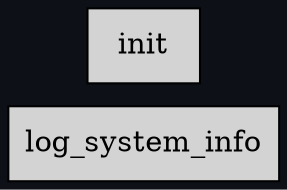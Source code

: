 digraph "" {
	"compound"="true";
	"splines"="spline";
	"rankdir"="LR";
	"bgcolor"="#0d1117";
	"fontname"="Helvetica";
	"nodesep"="0.15";
	edge ["penwidth"="2"];
	node ["shape"="box", "style"="filled"];
	"node_System(0)" ["label"="log_system_info", "tooltip"="bevy_diagnostic::system_information_diagnostics_plugin::internal::log_system_info"]
	"node_System(1)" ["label"="init", "tooltip"="hello_bevy::init"]
}
